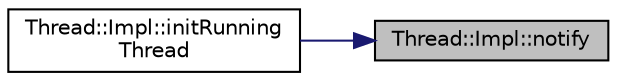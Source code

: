 digraph "Thread::Impl::notify"
{
 // INTERACTIVE_SVG=YES
 // LATEX_PDF_SIZE
  edge [fontname="Helvetica",fontsize="10",labelfontname="Helvetica",labelfontsize="10"];
  node [fontname="Helvetica",fontsize="10",shape=record];
  rankdir="RL";
  Node1 [label="Thread::Impl::notify",height=0.2,width=0.4,color="black", fillcolor="grey75", style="filled", fontcolor="black",tooltip="notify condition or notify-functor"];
  Node1 -> Node2 [dir="back",color="midnightblue",fontsize="10",style="solid",fontname="Helvetica"];
  Node2 [label="Thread::Impl::initRunning\lThread",height=0.2,width=0.4,color="black", fillcolor="white", style="filled",URL="$struct_thread_1_1_impl.html#a4ef2417e422469a5f9dbdf9f570eed50",tooltip="initialize a running thread."];
}
